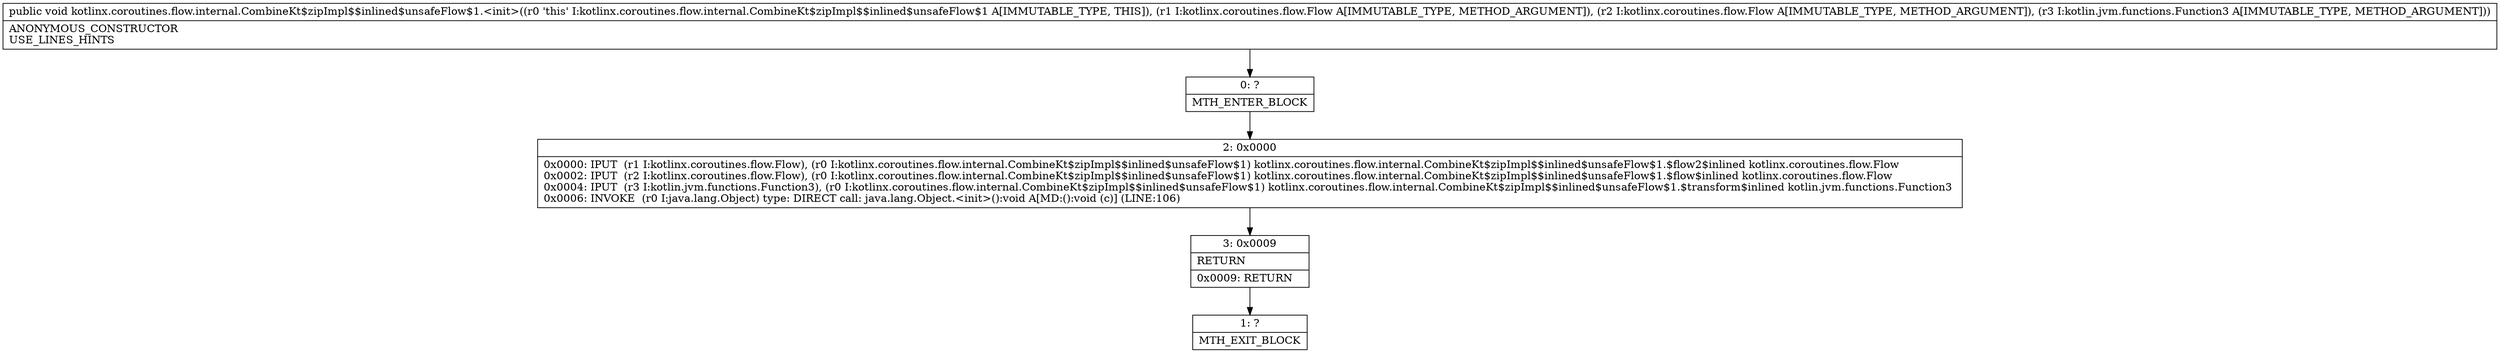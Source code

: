 digraph "CFG forkotlinx.coroutines.flow.internal.CombineKt$zipImpl$$inlined$unsafeFlow$1.\<init\>(Lkotlinx\/coroutines\/flow\/Flow;Lkotlinx\/coroutines\/flow\/Flow;Lkotlin\/jvm\/functions\/Function3;)V" {
Node_0 [shape=record,label="{0\:\ ?|MTH_ENTER_BLOCK\l}"];
Node_2 [shape=record,label="{2\:\ 0x0000|0x0000: IPUT  (r1 I:kotlinx.coroutines.flow.Flow), (r0 I:kotlinx.coroutines.flow.internal.CombineKt$zipImpl$$inlined$unsafeFlow$1) kotlinx.coroutines.flow.internal.CombineKt$zipImpl$$inlined$unsafeFlow$1.$flow2$inlined kotlinx.coroutines.flow.Flow \l0x0002: IPUT  (r2 I:kotlinx.coroutines.flow.Flow), (r0 I:kotlinx.coroutines.flow.internal.CombineKt$zipImpl$$inlined$unsafeFlow$1) kotlinx.coroutines.flow.internal.CombineKt$zipImpl$$inlined$unsafeFlow$1.$flow$inlined kotlinx.coroutines.flow.Flow \l0x0004: IPUT  (r3 I:kotlin.jvm.functions.Function3), (r0 I:kotlinx.coroutines.flow.internal.CombineKt$zipImpl$$inlined$unsafeFlow$1) kotlinx.coroutines.flow.internal.CombineKt$zipImpl$$inlined$unsafeFlow$1.$transform$inlined kotlin.jvm.functions.Function3 \l0x0006: INVOKE  (r0 I:java.lang.Object) type: DIRECT call: java.lang.Object.\<init\>():void A[MD:():void (c)] (LINE:106)\l}"];
Node_3 [shape=record,label="{3\:\ 0x0009|RETURN\l|0x0009: RETURN   \l}"];
Node_1 [shape=record,label="{1\:\ ?|MTH_EXIT_BLOCK\l}"];
MethodNode[shape=record,label="{public void kotlinx.coroutines.flow.internal.CombineKt$zipImpl$$inlined$unsafeFlow$1.\<init\>((r0 'this' I:kotlinx.coroutines.flow.internal.CombineKt$zipImpl$$inlined$unsafeFlow$1 A[IMMUTABLE_TYPE, THIS]), (r1 I:kotlinx.coroutines.flow.Flow A[IMMUTABLE_TYPE, METHOD_ARGUMENT]), (r2 I:kotlinx.coroutines.flow.Flow A[IMMUTABLE_TYPE, METHOD_ARGUMENT]), (r3 I:kotlin.jvm.functions.Function3 A[IMMUTABLE_TYPE, METHOD_ARGUMENT]))  | ANONYMOUS_CONSTRUCTOR\lUSE_LINES_HINTS\l}"];
MethodNode -> Node_0;Node_0 -> Node_2;
Node_2 -> Node_3;
Node_3 -> Node_1;
}


